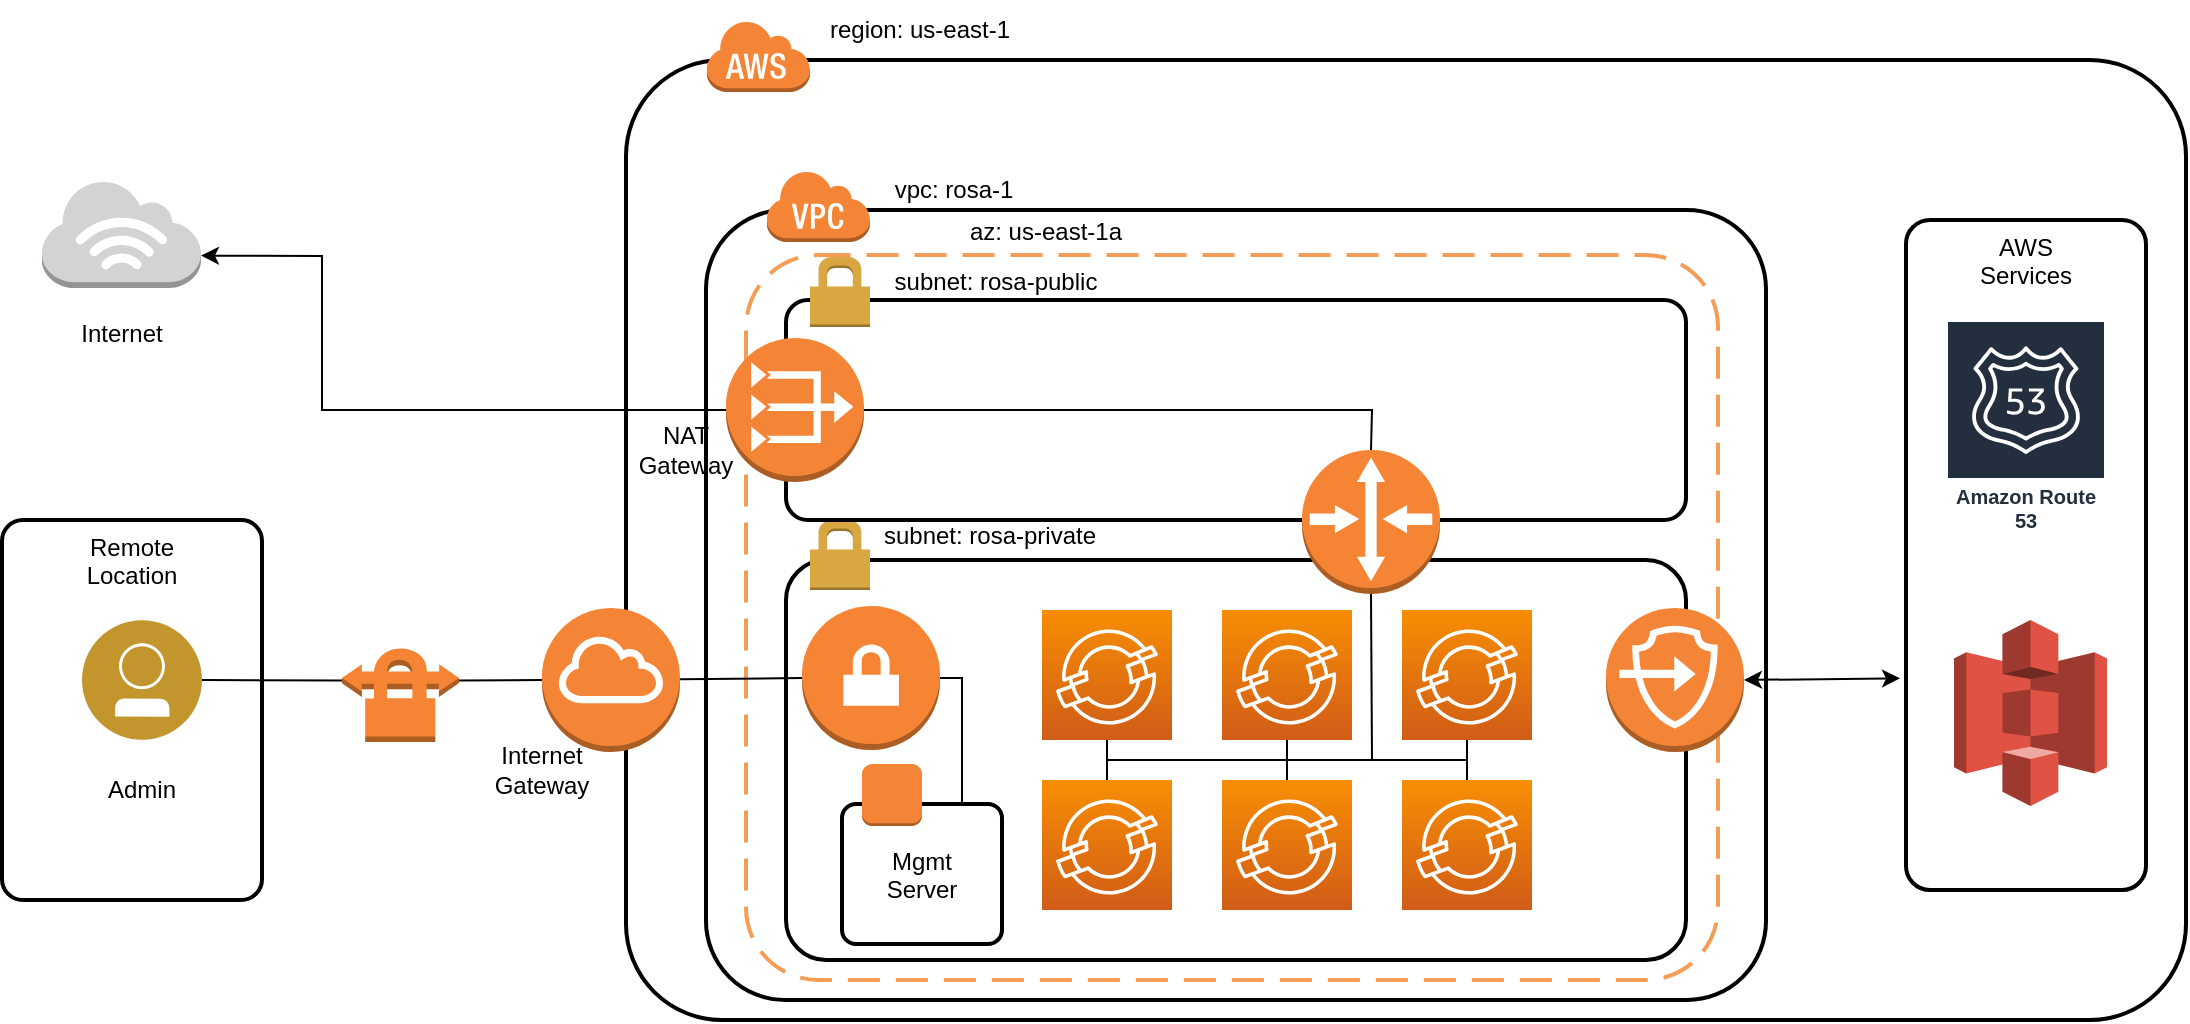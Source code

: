 <mxfile>
    <diagram id="BNM3erJref5ZjOqjMdcq" name="Page-1">
        <mxGraphModel dx="1774" dy="1220" grid="1" gridSize="10" guides="1" tooltips="1" connect="1" arrows="1" fold="1" page="1" pageScale="1" pageWidth="827" pageHeight="1169" math="0" shadow="0">
            <root>
                <mxCell id="0"/>
                <mxCell id="1" style="" parent="0"/>
                <mxCell id="2" value="" style="rounded=1;arcSize=10;dashed=0;fillColor=none;gradientColor=none;strokeWidth=2;" vertex="1" parent="1">
                    <mxGeometry x="352" y="310" width="780" height="480" as="geometry"/>
                </mxCell>
                <mxCell id="3" value="" style="dashed=0;html=1;shape=mxgraph.aws3.cloud;fillColor=#F58536;gradientColor=none;dashed=0;" vertex="1" parent="1">
                    <mxGeometry x="392" y="290" width="52" height="36" as="geometry"/>
                </mxCell>
                <mxCell id="4" value="Remote&#10;Location" style="rounded=1;arcSize=8;fillColor=none;gradientColor=none;strokeWidth=2;verticalAlign=top;" vertex="1" parent="1">
                    <mxGeometry x="40" y="540" width="130" height="190" as="geometry"/>
                </mxCell>
                <mxCell id="6" value="" style="outlineConnect=0;dashed=0;verticalLabelPosition=bottom;verticalAlign=top;align=center;html=1;shape=mxgraph.aws3.internet_3;fillColor=#D2D3D3;gradientColor=none;" vertex="1" parent="1">
                    <mxGeometry x="60" y="370" width="79.5" height="54" as="geometry"/>
                </mxCell>
                <mxCell id="7" value="Internet" style="text;html=1;strokeColor=none;fillColor=none;align=center;verticalAlign=middle;whiteSpace=wrap;rounded=0;" vertex="1" parent="1">
                    <mxGeometry x="70" y="432" width="60" height="30" as="geometry"/>
                </mxCell>
                <mxCell id="8" value="region: us-east-1" style="text;html=1;strokeColor=none;fillColor=none;align=center;verticalAlign=middle;whiteSpace=wrap;rounded=0;" vertex="1" parent="1">
                    <mxGeometry x="444" y="280" width="110" height="30" as="geometry"/>
                </mxCell>
                <mxCell id="17" value="vpc: rosa-1" style="text;html=1;strokeColor=none;fillColor=none;align=center;verticalAlign=middle;whiteSpace=wrap;rounded=0;" vertex="1" parent="1">
                    <mxGeometry x="461" y="360" width="110" height="30" as="geometry"/>
                </mxCell>
                <object label="VPC" id="11">
                    <mxCell style="" parent="0"/>
                </object>
                <mxCell id="12" value="" style="rounded=1;arcSize=10;dashed=0;fillColor=none;gradientColor=none;strokeWidth=2;" vertex="1" parent="11">
                    <mxGeometry x="392" y="385" width="530" height="395" as="geometry"/>
                </mxCell>
                <mxCell id="46" value="" style="rounded=1;arcSize=10;dashed=1;strokeColor=#F59D56;fillColor=none;gradientColor=none;dashPattern=8 4;strokeWidth=2;" vertex="1" parent="11">
                    <mxGeometry x="412" y="407.5" width="486" height="362.5" as="geometry"/>
                </mxCell>
                <mxCell id="13" value="" style="dashed=0;html=1;shape=mxgraph.aws3.virtual_private_cloud;fillColor=#F58536;gradientColor=none;dashed=0;" vertex="1" parent="11">
                    <mxGeometry x="422" y="365" width="52" height="36" as="geometry"/>
                </mxCell>
                <mxCell id="14" value="AWS&#10;Services" style="rounded=1;arcSize=10;fillColor=none;gradientColor=none;strokeWidth=2;verticalAlign=top;" vertex="1" parent="11">
                    <mxGeometry x="992" y="390" width="120" height="335" as="geometry"/>
                </mxCell>
                <mxCell id="21" value="Amazon Route 53" style="sketch=0;outlineConnect=0;fontColor=#232F3E;gradientColor=none;strokeColor=#ffffff;fillColor=#232F3E;dashed=0;verticalLabelPosition=middle;verticalAlign=bottom;align=center;html=1;whiteSpace=wrap;fontSize=10;fontStyle=1;spacing=3;shape=mxgraph.aws4.productIcon;prIcon=mxgraph.aws4.route_53;" vertex="1" parent="11">
                    <mxGeometry x="1012" y="440" width="80" height="110" as="geometry"/>
                </mxCell>
                <mxCell id="22" value="" style="outlineConnect=0;dashed=0;verticalLabelPosition=bottom;verticalAlign=top;align=center;html=1;shape=mxgraph.aws3.s3;fillColor=#E05243;gradientColor=none;" vertex="1" parent="11">
                    <mxGeometry x="1016" y="590" width="76.5" height="93" as="geometry"/>
                </mxCell>
                <mxCell id="47" value="az: us-east-1a" style="text;html=1;strokeColor=none;fillColor=none;align=center;verticalAlign=middle;whiteSpace=wrap;rounded=0;" vertex="1" parent="11">
                    <mxGeometry x="492" y="380.5" width="140" height="30" as="geometry"/>
                </mxCell>
                <mxCell id="48" value="NAT&lt;br&gt;Gateway" style="text;html=1;strokeColor=none;fillColor=none;align=center;verticalAlign=middle;whiteSpace=wrap;rounded=0;" vertex="1" parent="11">
                    <mxGeometry x="352" y="490" width="60" height="30" as="geometry"/>
                </mxCell>
                <mxCell id="49" value="Internet&lt;br&gt;Gateway" style="text;html=1;strokeColor=none;fillColor=none;align=center;verticalAlign=middle;whiteSpace=wrap;rounded=0;" vertex="1" parent="11">
                    <mxGeometry x="280" y="650" width="60" height="30" as="geometry"/>
                </mxCell>
                <mxCell id="50" value="Admin" style="text;html=1;strokeColor=none;fillColor=none;align=center;verticalAlign=middle;whiteSpace=wrap;rounded=0;" vertex="1" parent="11">
                    <mxGeometry x="80" y="660" width="60" height="30" as="geometry"/>
                </mxCell>
                <object label="Network" id="29">
                    <mxCell style="" parent="0"/>
                </object>
                <mxCell id="33" value="" style="rounded=1;arcSize=10;dashed=0;fillColor=none;gradientColor=none;strokeWidth=2;" vertex="1" parent="29">
                    <mxGeometry x="432" y="560" width="450" height="200" as="geometry"/>
                </mxCell>
                <mxCell id="34" value="" style="dashed=0;html=1;shape=mxgraph.aws3.permissions;fillColor=#D9A741;gradientColor=none;dashed=0;" vertex="1" parent="29">
                    <mxGeometry x="444" y="540" width="30" height="35" as="geometry"/>
                </mxCell>
                <mxCell id="35" value="" style="outlineConnect=0;dashed=0;verticalLabelPosition=bottom;verticalAlign=top;align=center;html=1;shape=mxgraph.aws3.internet_gateway;fillColor=#F58536;gradientColor=none;" vertex="1" parent="29">
                    <mxGeometry x="310" y="584" width="69" height="72" as="geometry"/>
                </mxCell>
                <mxCell id="39" value="" style="outlineConnect=0;dashed=0;verticalLabelPosition=bottom;verticalAlign=top;align=center;html=1;shape=mxgraph.aws3.endpoints;fillColor=#F58536;gradientColor=none;" vertex="1" parent="29">
                    <mxGeometry x="842" y="584" width="69" height="72" as="geometry"/>
                </mxCell>
                <mxCell id="40" value="" style="rounded=1;arcSize=10;dashed=0;fillColor=none;gradientColor=none;strokeWidth=2;" vertex="1" parent="29">
                    <mxGeometry x="432" y="430" width="450" height="110" as="geometry"/>
                </mxCell>
                <mxCell id="41" value="" style="dashed=0;html=1;shape=mxgraph.aws3.permissions;fillColor=#D9A741;gradientColor=none;dashed=0;" vertex="1" parent="29">
                    <mxGeometry x="444" y="408.5" width="30" height="35" as="geometry"/>
                </mxCell>
                <mxCell id="36" value="" style="outlineConnect=0;dashed=0;verticalLabelPosition=bottom;verticalAlign=top;align=center;html=1;shape=mxgraph.aws3.vpc_nat_gateway;fillColor=#F58536;gradientColor=none;" vertex="1" parent="29">
                    <mxGeometry x="402" y="449" width="69" height="72" as="geometry"/>
                </mxCell>
                <mxCell id="42" value="" style="endArrow=classic;startArrow=classic;html=1;fontFamily=Helvetica;fontSize=11;fontColor=rgb(0, 0, 0);align=center;strokeColor=rgb(0, 0, 0);entryX=-0.025;entryY=0.684;entryDx=0;entryDy=0;entryPerimeter=0;exitX=1;exitY=0.5;exitDx=0;exitDy=0;exitPerimeter=0;" edge="1" parent="29" source="39" target="14">
                    <mxGeometry width="50" height="50" relative="1" as="geometry">
                        <mxPoint x="492" y="620" as="sourcePoint"/>
                        <mxPoint x="542" y="570" as="targetPoint"/>
                    </mxGeometry>
                </mxCell>
                <mxCell id="43" value="" style="endArrow=classic;html=1;exitX=0;exitY=0.5;exitDx=0;exitDy=0;exitPerimeter=0;entryX=1;entryY=0.7;entryDx=0;entryDy=0;entryPerimeter=0;rounded=0;" edge="1" parent="29" source="36" target="6">
                    <mxGeometry width="50" height="50" relative="1" as="geometry">
                        <mxPoint x="120" y="320" as="sourcePoint"/>
                        <mxPoint x="170" y="270" as="targetPoint"/>
                        <Array as="points">
                            <mxPoint x="200" y="485"/>
                            <mxPoint x="200" y="408"/>
                        </Array>
                    </mxGeometry>
                </mxCell>
                <mxCell id="44" value="" style="aspect=fixed;perimeter=ellipsePerimeter;html=1;align=center;shadow=0;dashed=0;fontColor=#4277BB;labelBackgroundColor=#ffffff;fontSize=12;spacingTop=3;image;image=img/lib/ibm/users/user.svg;" vertex="1" parent="29">
                    <mxGeometry x="80" y="590" width="60" height="60" as="geometry"/>
                </mxCell>
                <mxCell id="53" value="subnet: rosa-public" style="text;html=1;strokeColor=none;fillColor=none;align=center;verticalAlign=middle;whiteSpace=wrap;rounded=0;" vertex="1" parent="29">
                    <mxGeometry x="462" y="405.5" width="150" height="30" as="geometry"/>
                </mxCell>
                <mxCell id="54" value="subnet: rosa-private" style="text;html=1;strokeColor=none;fillColor=none;align=center;verticalAlign=middle;whiteSpace=wrap;rounded=0;" vertex="1" parent="29">
                    <mxGeometry x="459" y="533" width="150" height="30" as="geometry"/>
                </mxCell>
                <object label="Servers" id="55">
                    <mxCell parent="0"/>
                </object>
                <mxCell id="57" value="" style="outlineConnect=0;dashed=0;verticalLabelPosition=bottom;verticalAlign=top;align=center;html=1;shape=mxgraph.aws3.vpn_connection;fillColor=#F58534;gradientColor=none;" vertex="1" parent="55">
                    <mxGeometry x="210" y="603" width="58.5" height="48" as="geometry"/>
                </mxCell>
                <mxCell id="58" value="" style="endArrow=none;html=1;rounded=0;entryX=0;entryY=0.36;entryDx=0;entryDy=0;entryPerimeter=0;" edge="1" parent="55" source="44" target="57">
                    <mxGeometry width="50" height="50" relative="1" as="geometry">
                        <mxPoint x="190" y="760" as="sourcePoint"/>
                        <mxPoint x="240" y="710" as="targetPoint"/>
                    </mxGeometry>
                </mxCell>
                <mxCell id="59" value="" style="endArrow=none;html=1;rounded=0;entryX=0;entryY=0.5;entryDx=0;entryDy=0;entryPerimeter=0;exitX=1;exitY=0.36;exitDx=0;exitDy=0;exitPerimeter=0;" edge="1" parent="55" source="57" target="35">
                    <mxGeometry width="50" height="50" relative="1" as="geometry">
                        <mxPoint x="220" y="830" as="sourcePoint"/>
                        <mxPoint x="270" y="780" as="targetPoint"/>
                    </mxGeometry>
                </mxCell>
                <mxCell id="60" value="" style="outlineConnect=0;dashed=0;verticalLabelPosition=bottom;verticalAlign=top;align=center;html=1;shape=mxgraph.aws3.vpn_gateway;fillColor=#F58534;gradientColor=none;" vertex="1" parent="55">
                    <mxGeometry x="440" y="583" width="69" height="72" as="geometry"/>
                </mxCell>
                <mxCell id="61" value="" style="endArrow=none;html=1;rounded=0;entryX=0;entryY=0.5;entryDx=0;entryDy=0;entryPerimeter=0;" edge="1" parent="55" source="35" target="60">
                    <mxGeometry width="50" height="50" relative="1" as="geometry">
                        <mxPoint x="390" y="580" as="sourcePoint"/>
                        <mxPoint x="440" y="530" as="targetPoint"/>
                    </mxGeometry>
                </mxCell>
                <mxCell id="62" value="" style="sketch=0;points=[[0,0,0],[0.25,0,0],[0.5,0,0],[0.75,0,0],[1,0,0],[0,1,0],[0.25,1,0],[0.5,1,0],[0.75,1,0],[1,1,0],[0,0.25,0],[0,0.5,0],[0,0.75,0],[1,0.25,0],[1,0.5,0],[1,0.75,0]];outlineConnect=0;fontColor=#232F3E;gradientColor=#F78E04;gradientDirection=north;fillColor=#D05C17;strokeColor=#ffffff;dashed=0;verticalLabelPosition=bottom;verticalAlign=top;align=center;html=1;fontSize=12;fontStyle=0;aspect=fixed;shape=mxgraph.aws4.resourceIcon;resIcon=mxgraph.aws4.red_hat_openshift;" vertex="1" parent="55">
                    <mxGeometry x="560" y="585" width="65" height="65" as="geometry"/>
                </mxCell>
                <mxCell id="69" value="" style="sketch=0;points=[[0,0,0],[0.25,0,0],[0.5,0,0],[0.75,0,0],[1,0,0],[0,1,0],[0.25,1,0],[0.5,1,0],[0.75,1,0],[1,1,0],[0,0.25,0],[0,0.5,0],[0,0.75,0],[1,0.25,0],[1,0.5,0],[1,0.75,0]];outlineConnect=0;fontColor=#232F3E;gradientColor=#F78E04;gradientDirection=north;fillColor=#D05C17;strokeColor=#ffffff;dashed=0;verticalLabelPosition=bottom;verticalAlign=top;align=center;html=1;fontSize=12;fontStyle=0;aspect=fixed;shape=mxgraph.aws4.resourceIcon;resIcon=mxgraph.aws4.red_hat_openshift;" vertex="1" parent="55">
                    <mxGeometry x="650" y="585" width="65" height="65" as="geometry"/>
                </mxCell>
                <mxCell id="70" value="" style="sketch=0;points=[[0,0,0],[0.25,0,0],[0.5,0,0],[0.75,0,0],[1,0,0],[0,1,0],[0.25,1,0],[0.5,1,0],[0.75,1,0],[1,1,0],[0,0.25,0],[0,0.5,0],[0,0.75,0],[1,0.25,0],[1,0.5,0],[1,0.75,0]];outlineConnect=0;fontColor=#232F3E;gradientColor=#F78E04;gradientDirection=north;fillColor=#D05C17;strokeColor=#ffffff;dashed=0;verticalLabelPosition=bottom;verticalAlign=top;align=center;html=1;fontSize=12;fontStyle=0;aspect=fixed;shape=mxgraph.aws4.resourceIcon;resIcon=mxgraph.aws4.red_hat_openshift;" vertex="1" parent="55">
                    <mxGeometry x="740" y="585" width="65" height="65" as="geometry"/>
                </mxCell>
                <mxCell id="71" value="" style="sketch=0;points=[[0,0,0],[0.25,0,0],[0.5,0,0],[0.75,0,0],[1,0,0],[0,1,0],[0.25,1,0],[0.5,1,0],[0.75,1,0],[1,1,0],[0,0.25,0],[0,0.5,0],[0,0.75,0],[1,0.25,0],[1,0.5,0],[1,0.75,0]];outlineConnect=0;fontColor=#232F3E;gradientColor=#F78E04;gradientDirection=north;fillColor=#D05C17;strokeColor=#ffffff;dashed=0;verticalLabelPosition=bottom;verticalAlign=top;align=center;html=1;fontSize=12;fontStyle=0;aspect=fixed;shape=mxgraph.aws4.resourceIcon;resIcon=mxgraph.aws4.red_hat_openshift;" vertex="1" parent="55">
                    <mxGeometry x="740" y="670" width="65" height="65" as="geometry"/>
                </mxCell>
                <mxCell id="72" value="" style="sketch=0;points=[[0,0,0],[0.25,0,0],[0.5,0,0],[0.75,0,0],[1,0,0],[0,1,0],[0.25,1,0],[0.5,1,0],[0.75,1,0],[1,1,0],[0,0.25,0],[0,0.5,0],[0,0.75,0],[1,0.25,0],[1,0.5,0],[1,0.75,0]];outlineConnect=0;fontColor=#232F3E;gradientColor=#F78E04;gradientDirection=north;fillColor=#D05C17;strokeColor=#ffffff;dashed=0;verticalLabelPosition=bottom;verticalAlign=top;align=center;html=1;fontSize=12;fontStyle=0;aspect=fixed;shape=mxgraph.aws4.resourceIcon;resIcon=mxgraph.aws4.red_hat_openshift;" vertex="1" parent="55">
                    <mxGeometry x="650" y="670" width="65" height="65" as="geometry"/>
                </mxCell>
                <mxCell id="73" value="" style="sketch=0;points=[[0,0,0],[0.25,0,0],[0.5,0,0],[0.75,0,0],[1,0,0],[0,1,0],[0.25,1,0],[0.5,1,0],[0.75,1,0],[1,1,0],[0,0.25,0],[0,0.5,0],[0,0.75,0],[1,0.25,0],[1,0.5,0],[1,0.75,0]];outlineConnect=0;fontColor=#232F3E;gradientColor=#F78E04;gradientDirection=north;fillColor=#D05C17;strokeColor=#ffffff;dashed=0;verticalLabelPosition=bottom;verticalAlign=top;align=center;html=1;fontSize=12;fontStyle=0;aspect=fixed;shape=mxgraph.aws4.resourceIcon;resIcon=mxgraph.aws4.red_hat_openshift;" vertex="1" parent="55">
                    <mxGeometry x="560" y="670" width="65" height="65" as="geometry"/>
                </mxCell>
                <mxCell id="75" value="Mgmt&#10;Server" style="rounded=1;arcSize=10;dashed=0;fillColor=none;gradientColor=none;strokeWidth=2;" vertex="1" parent="55">
                    <mxGeometry x="460" y="682" width="80" height="70" as="geometry"/>
                </mxCell>
                <mxCell id="76" value="" style="dashed=0;html=1;shape=mxgraph.aws3.instance;fillColor=#F58536;gradientColor=none;dashed=0;" vertex="1" parent="55">
                    <mxGeometry x="470" y="662" width="30" height="31" as="geometry"/>
                </mxCell>
                <mxCell id="77" value="" style="endArrow=none;html=1;rounded=0;entryX=1;entryY=0.5;entryDx=0;entryDy=0;entryPerimeter=0;exitX=0.75;exitY=0;exitDx=0;exitDy=0;" edge="1" parent="55" source="75" target="60">
                    <mxGeometry width="50" height="50" relative="1" as="geometry">
                        <mxPoint x="250" y="890" as="sourcePoint"/>
                        <mxPoint x="300" y="840" as="targetPoint"/>
                        <Array as="points">
                            <mxPoint x="520" y="619"/>
                        </Array>
                    </mxGeometry>
                </mxCell>
                <mxCell id="79" value="" style="outlineConnect=0;dashed=0;verticalLabelPosition=bottom;verticalAlign=top;align=center;html=1;shape=mxgraph.aws3.router;fillColor=#F58534;gradientColor=none;" vertex="1" parent="55">
                    <mxGeometry x="690" y="505" width="69" height="72" as="geometry"/>
                </mxCell>
                <mxCell id="80" value="" style="endArrow=none;html=1;rounded=0;entryX=0.5;entryY=0;entryDx=0;entryDy=0;entryPerimeter=0;exitX=1;exitY=0.5;exitDx=0;exitDy=0;exitPerimeter=0;" edge="1" parent="55" source="36" target="79">
                    <mxGeometry width="50" height="50" relative="1" as="geometry">
                        <mxPoint x="380" y="220" as="sourcePoint"/>
                        <mxPoint x="430" y="170" as="targetPoint"/>
                        <Array as="points">
                            <mxPoint x="725" y="485"/>
                        </Array>
                    </mxGeometry>
                </mxCell>
                <mxCell id="81" value="" style="endArrow=none;html=1;rounded=0;entryX=0.5;entryY=1;entryDx=0;entryDy=0;entryPerimeter=0;exitX=0.5;exitY=0;exitDx=0;exitDy=0;exitPerimeter=0;" edge="1" parent="55" source="71" target="70">
                    <mxGeometry width="50" height="50" relative="1" as="geometry">
                        <mxPoint x="680" y="960" as="sourcePoint"/>
                        <mxPoint x="730" y="910" as="targetPoint"/>
                    </mxGeometry>
                </mxCell>
                <mxCell id="82" value="" style="endArrow=none;html=1;rounded=0;entryX=0.5;entryY=1;entryDx=0;entryDy=0;entryPerimeter=0;" edge="1" parent="55" source="73" target="62">
                    <mxGeometry width="50" height="50" relative="1" as="geometry">
                        <mxPoint x="470" y="890" as="sourcePoint"/>
                        <mxPoint x="520" y="840" as="targetPoint"/>
                    </mxGeometry>
                </mxCell>
                <mxCell id="83" value="" style="endArrow=none;html=1;rounded=0;entryX=0.5;entryY=1;entryDx=0;entryDy=0;entryPerimeter=0;exitX=0.5;exitY=0;exitDx=0;exitDy=0;exitPerimeter=0;" edge="1" parent="55" source="72" target="69">
                    <mxGeometry width="50" height="50" relative="1" as="geometry">
                        <mxPoint x="620" y="970" as="sourcePoint"/>
                        <mxPoint x="670" y="920" as="targetPoint"/>
                    </mxGeometry>
                </mxCell>
                <mxCell id="84" value="" style="endArrow=none;html=1;rounded=0;" edge="1" parent="55">
                    <mxGeometry width="50" height="50" relative="1" as="geometry">
                        <mxPoint x="592" y="660" as="sourcePoint"/>
                        <mxPoint x="772" y="660" as="targetPoint"/>
                    </mxGeometry>
                </mxCell>
                <mxCell id="85" value="" style="endArrow=none;html=1;rounded=0;entryX=0.5;entryY=1;entryDx=0;entryDy=0;entryPerimeter=0;" edge="1" parent="55" target="79">
                    <mxGeometry width="50" height="50" relative="1" as="geometry">
                        <mxPoint x="725" y="660" as="sourcePoint"/>
                        <mxPoint x="440" y="520" as="targetPoint"/>
                    </mxGeometry>
                </mxCell>
            </root>
        </mxGraphModel>
    </diagram>
</mxfile>